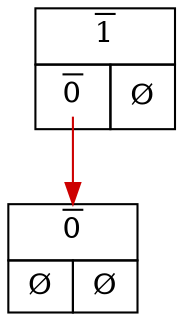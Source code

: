 digraph "1.0" {
   node_1 [shape=none,margin=0,label=
         <<TABLE BORDER="0" CELLBORDER="1" CELLSPACING="0" CELLPADDING="4">
         <TR><TD  CELLPADDING="5pt" COLSPAN="2"><o>1</o></TD></TR>
         <TR><TD PORT="L"> <TABLE BORDER="0" CELLBORDER="0" CELLPADDING="0"><TR><TD CELLPADDING="1pt" PORT="0,1"> <o>0</o> </TD> &nbsp; </TR></TABLE> </TD><TD PORT="R"> Ø </TD></TR>
         </TABLE>>,
         ];
   node_1:"0,1" -> node_2 [color="red3", dir=forward];
   node_2 [shape=none,margin=0,label=
         <<TABLE BORDER="0" CELLBORDER="1" CELLSPACING="0" CELLPADDING="4">
         <TR><TD  CELLPADDING="5pt" COLSPAN="2"><o>0</o></TD></TR>
         <TR><TD PORT="L"> Ø </TD><TD PORT="R"> Ø </TD></TR>
         </TABLE>>,
         ];
}
